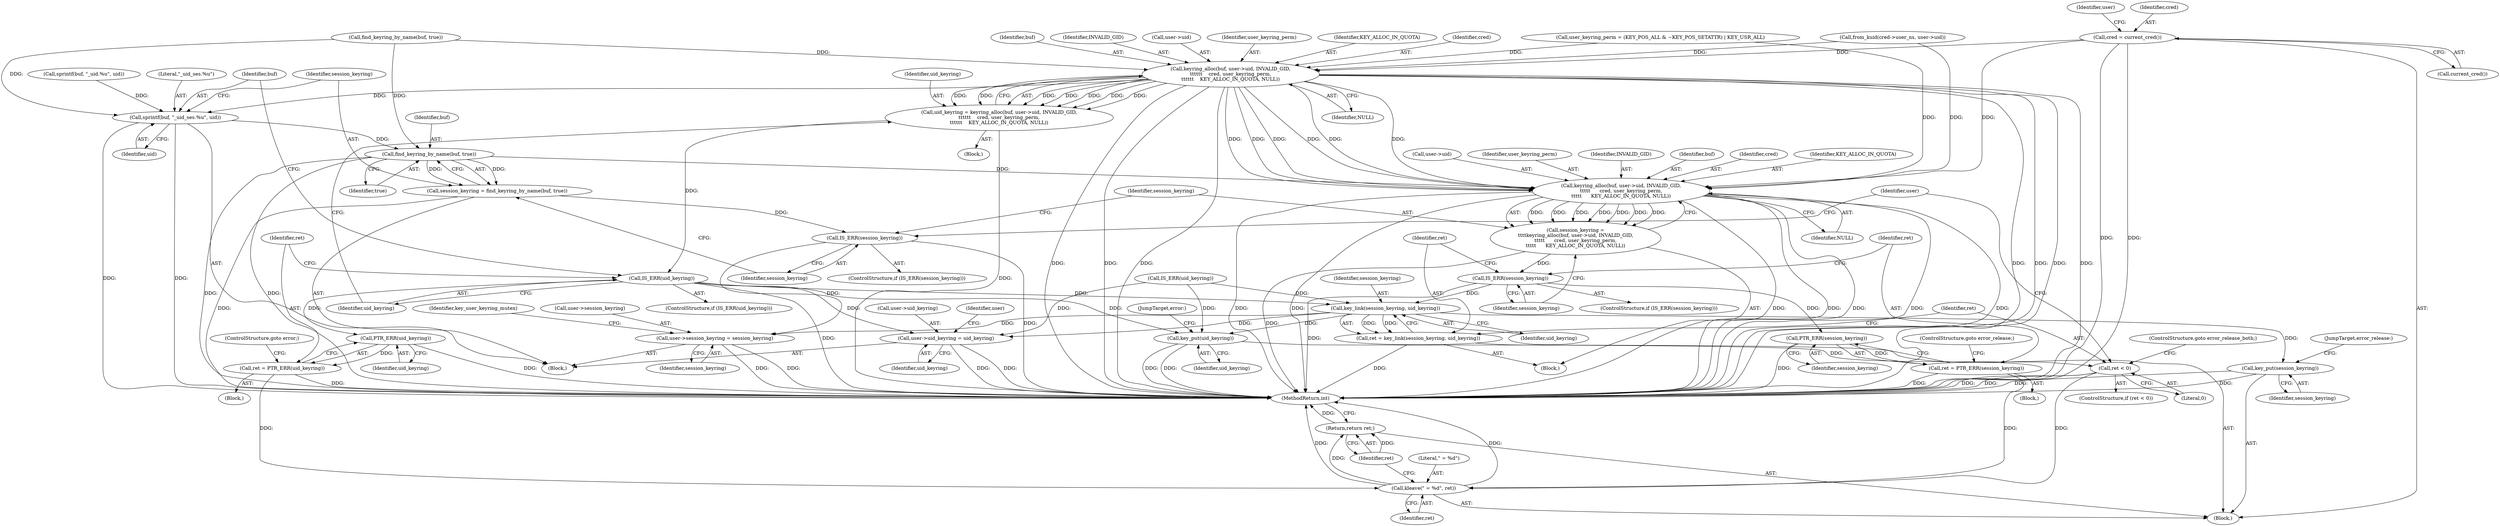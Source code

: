 digraph "0_linux_0da9dfdd2cd9889201bc6f6f43580c99165cd087@pointer" {
"1000122" [label="(Call,cred = current_cred())"];
"1000183" [label="(Call,keyring_alloc(buf, user->uid, INVALID_GID,\n\t\t\t\t\t\t    cred, user_keyring_perm,\n\t\t\t\t\t\t    KEY_ALLOC_IN_QUOTA, NULL))"];
"1000181" [label="(Call,uid_keyring = keyring_alloc(buf, user->uid, INVALID_GID,\n\t\t\t\t\t\t    cred, user_keyring_perm,\n\t\t\t\t\t\t    KEY_ALLOC_IN_QUOTA, NULL))"];
"1000194" [label="(Call,IS_ERR(uid_keyring))"];
"1000199" [label="(Call,PTR_ERR(uid_keyring))"];
"1000197" [label="(Call,ret = PTR_ERR(uid_keyring))"];
"1000273" [label="(Call,kleave(\" = %d\", ret))"];
"1000276" [label="(Return,return ret;)"];
"1000238" [label="(Call,key_link(session_keyring, uid_keyring))"];
"1000236" [label="(Call,ret = key_link(session_keyring, uid_keyring))"];
"1000242" [label="(Call,ret < 0)"];
"1000246" [label="(Call,user->uid_keyring = uid_keyring)"];
"1000251" [label="(Call,user->session_keyring = session_keyring)"];
"1000264" [label="(Call,key_put(session_keyring))"];
"1000267" [label="(Call,key_put(uid_keyring))"];
"1000202" [label="(Call,sprintf(buf, \"_uid_ses.%u\", uid))"];
"1000208" [label="(Call,find_keyring_by_name(buf, true))"];
"1000206" [label="(Call,session_keyring = find_keyring_by_name(buf, true))"];
"1000212" [label="(Call,IS_ERR(session_keyring))"];
"1000217" [label="(Call,keyring_alloc(buf, user->uid, INVALID_GID,\n\t\t\t\t\t      cred, user_keyring_perm,\n\t\t\t\t\t      KEY_ALLOC_IN_QUOTA, NULL))"];
"1000215" [label="(Call,session_keyring =\n\t\t\t\tkeyring_alloc(buf, user->uid, INVALID_GID,\n\t\t\t\t\t      cred, user_keyring_perm,\n\t\t\t\t\t      KEY_ALLOC_IN_QUOTA, NULL))"];
"1000228" [label="(Call,IS_ERR(session_keyring))"];
"1000233" [label="(Call,PTR_ERR(session_keyring))"];
"1000231" [label="(Call,ret = PTR_ERR(session_keyring))"];
"1000227" [label="(ControlStructure,if (IS_ERR(session_keyring)))"];
"1000239" [label="(Identifier,session_keyring)"];
"1000273" [label="(Call,kleave(\" = %d\", ret))"];
"1000193" [label="(ControlStructure,if (IS_ERR(uid_keyring)))"];
"1000174" [label="(Call,find_keyring_by_name(buf, true))"];
"1000230" [label="(Block,)"];
"1000275" [label="(Identifier,ret)"];
"1000209" [label="(Identifier,buf)"];
"1000124" [label="(Call,current_cred())"];
"1000247" [label="(Call,user->uid_keyring)"];
"1000235" [label="(ControlStructure,goto error_release;)"];
"1000185" [label="(Call,user->uid)"];
"1000194" [label="(Call,IS_ERR(uid_keyring))"];
"1000208" [label="(Call,find_keyring_by_name(buf, true))"];
"1000277" [label="(Identifier,ret)"];
"1000182" [label="(Identifier,uid_keyring)"];
"1000255" [label="(Identifier,session_keyring)"];
"1000190" [label="(Identifier,user_keyring_perm)"];
"1000218" [label="(Identifier,buf)"];
"1000223" [label="(Identifier,cred)"];
"1000126" [label="(Identifier,user)"];
"1000232" [label="(Identifier,ret)"];
"1000217" [label="(Call,keyring_alloc(buf, user->uid, INVALID_GID,\n\t\t\t\t\t      cred, user_keyring_perm,\n\t\t\t\t\t      KEY_ALLOC_IN_QUOTA, NULL))"];
"1000167" [label="(Block,)"];
"1000123" [label="(Identifier,cred)"];
"1000245" [label="(ControlStructure,goto error_release_both;)"];
"1000204" [label="(Literal,\"_uid_ses.%u\")"];
"1000215" [label="(Call,session_keyring =\n\t\t\t\tkeyring_alloc(buf, user->uid, INVALID_GID,\n\t\t\t\t\t      cred, user_keyring_perm,\n\t\t\t\t\t      KEY_ALLOC_IN_QUOTA, NULL))"];
"1000196" [label="(Block,)"];
"1000181" [label="(Call,uid_keyring = keyring_alloc(buf, user->uid, INVALID_GID,\n\t\t\t\t\t\t    cred, user_keyring_perm,\n\t\t\t\t\t\t    KEY_ALLOC_IN_QUOTA, NULL))"];
"1000212" [label="(Call,IS_ERR(session_keyring))"];
"1000191" [label="(Identifier,KEY_ALLOC_IN_QUOTA)"];
"1000225" [label="(Identifier,KEY_ALLOC_IN_QUOTA)"];
"1000195" [label="(Identifier,uid_keyring)"];
"1000237" [label="(Identifier,ret)"];
"1000203" [label="(Identifier,buf)"];
"1000192" [label="(Identifier,NULL)"];
"1000251" [label="(Call,user->session_keyring = session_keyring)"];
"1000205" [label="(Identifier,uid)"];
"1000264" [label="(Call,key_put(session_keyring))"];
"1000236" [label="(Call,ret = key_link(session_keyring, uid_keyring))"];
"1000242" [label="(Call,ret < 0)"];
"1000202" [label="(Call,sprintf(buf, \"_uid_ses.%u\", uid))"];
"1000122" [label="(Call,cred = current_cred())"];
"1000210" [label="(Identifier,true)"];
"1000278" [label="(MethodReturn,int)"];
"1000258" [label="(Identifier,key_user_keyring_mutex)"];
"1000180" [label="(Block,)"];
"1000201" [label="(ControlStructure,goto error;)"];
"1000268" [label="(Identifier,uid_keyring)"];
"1000214" [label="(Block,)"];
"1000228" [label="(Call,IS_ERR(session_keyring))"];
"1000219" [label="(Call,user->uid)"];
"1000229" [label="(Identifier,session_keyring)"];
"1000252" [label="(Call,user->session_keyring)"];
"1000240" [label="(Identifier,uid_keyring)"];
"1000246" [label="(Call,user->uid_keyring = uid_keyring)"];
"1000243" [label="(Identifier,ret)"];
"1000248" [label="(Identifier,user)"];
"1000115" [label="(Call,user_keyring_perm = (KEY_POS_ALL & ~KEY_POS_SETATTR) | KEY_USR_ALL)"];
"1000189" [label="(Identifier,cred)"];
"1000198" [label="(Identifier,ret)"];
"1000231" [label="(Call,ret = PTR_ERR(session_keyring))"];
"1000238" [label="(Call,key_link(session_keyring, uid_keyring))"];
"1000183" [label="(Call,keyring_alloc(buf, user->uid, INVALID_GID,\n\t\t\t\t\t\t    cred, user_keyring_perm,\n\t\t\t\t\t\t    KEY_ALLOC_IN_QUOTA, NULL))"];
"1000267" [label="(Call,key_put(uid_keyring))"];
"1000211" [label="(ControlStructure,if (IS_ERR(session_keyring)))"];
"1000206" [label="(Call,session_keyring = find_keyring_by_name(buf, true))"];
"1000106" [label="(Block,)"];
"1000233" [label="(Call,PTR_ERR(session_keyring))"];
"1000241" [label="(ControlStructure,if (ret < 0))"];
"1000266" [label="(JumpTarget,error_release:)"];
"1000184" [label="(Identifier,buf)"];
"1000213" [label="(Identifier,session_keyring)"];
"1000224" [label="(Identifier,user_keyring_perm)"];
"1000226" [label="(Identifier,NULL)"];
"1000274" [label="(Literal,\" = %d\")"];
"1000216" [label="(Identifier,session_keyring)"];
"1000178" [label="(Call,IS_ERR(uid_keyring))"];
"1000132" [label="(Call,from_kuid(cred->user_ns, user->uid))"];
"1000199" [label="(Call,PTR_ERR(uid_keyring))"];
"1000188" [label="(Identifier,INVALID_GID)"];
"1000234" [label="(Identifier,session_keyring)"];
"1000276" [label="(Return,return ret;)"];
"1000200" [label="(Identifier,uid_keyring)"];
"1000207" [label="(Identifier,session_keyring)"];
"1000244" [label="(Literal,0)"];
"1000253" [label="(Identifier,user)"];
"1000197" [label="(Call,ret = PTR_ERR(uid_keyring))"];
"1000222" [label="(Identifier,INVALID_GID)"];
"1000168" [label="(Call,sprintf(buf, \"_uid.%u\", uid))"];
"1000250" [label="(Identifier,uid_keyring)"];
"1000269" [label="(JumpTarget,error:)"];
"1000265" [label="(Identifier,session_keyring)"];
"1000122" -> "1000106"  [label="AST: "];
"1000122" -> "1000124"  [label="CFG: "];
"1000123" -> "1000122"  [label="AST: "];
"1000124" -> "1000122"  [label="AST: "];
"1000126" -> "1000122"  [label="CFG: "];
"1000122" -> "1000278"  [label="DDG: "];
"1000122" -> "1000278"  [label="DDG: "];
"1000122" -> "1000183"  [label="DDG: "];
"1000122" -> "1000217"  [label="DDG: "];
"1000183" -> "1000181"  [label="AST: "];
"1000183" -> "1000192"  [label="CFG: "];
"1000184" -> "1000183"  [label="AST: "];
"1000185" -> "1000183"  [label="AST: "];
"1000188" -> "1000183"  [label="AST: "];
"1000189" -> "1000183"  [label="AST: "];
"1000190" -> "1000183"  [label="AST: "];
"1000191" -> "1000183"  [label="AST: "];
"1000192" -> "1000183"  [label="AST: "];
"1000181" -> "1000183"  [label="CFG: "];
"1000183" -> "1000278"  [label="DDG: "];
"1000183" -> "1000278"  [label="DDG: "];
"1000183" -> "1000278"  [label="DDG: "];
"1000183" -> "1000278"  [label="DDG: "];
"1000183" -> "1000278"  [label="DDG: "];
"1000183" -> "1000278"  [label="DDG: "];
"1000183" -> "1000278"  [label="DDG: "];
"1000183" -> "1000181"  [label="DDG: "];
"1000183" -> "1000181"  [label="DDG: "];
"1000183" -> "1000181"  [label="DDG: "];
"1000183" -> "1000181"  [label="DDG: "];
"1000183" -> "1000181"  [label="DDG: "];
"1000183" -> "1000181"  [label="DDG: "];
"1000183" -> "1000181"  [label="DDG: "];
"1000174" -> "1000183"  [label="DDG: "];
"1000132" -> "1000183"  [label="DDG: "];
"1000115" -> "1000183"  [label="DDG: "];
"1000183" -> "1000202"  [label="DDG: "];
"1000183" -> "1000217"  [label="DDG: "];
"1000183" -> "1000217"  [label="DDG: "];
"1000183" -> "1000217"  [label="DDG: "];
"1000183" -> "1000217"  [label="DDG: "];
"1000183" -> "1000217"  [label="DDG: "];
"1000183" -> "1000217"  [label="DDG: "];
"1000181" -> "1000180"  [label="AST: "];
"1000182" -> "1000181"  [label="AST: "];
"1000195" -> "1000181"  [label="CFG: "];
"1000181" -> "1000278"  [label="DDG: "];
"1000181" -> "1000194"  [label="DDG: "];
"1000194" -> "1000193"  [label="AST: "];
"1000194" -> "1000195"  [label="CFG: "];
"1000195" -> "1000194"  [label="AST: "];
"1000198" -> "1000194"  [label="CFG: "];
"1000203" -> "1000194"  [label="CFG: "];
"1000194" -> "1000278"  [label="DDG: "];
"1000194" -> "1000199"  [label="DDG: "];
"1000194" -> "1000238"  [label="DDG: "];
"1000194" -> "1000246"  [label="DDG: "];
"1000194" -> "1000267"  [label="DDG: "];
"1000199" -> "1000197"  [label="AST: "];
"1000199" -> "1000200"  [label="CFG: "];
"1000200" -> "1000199"  [label="AST: "];
"1000197" -> "1000199"  [label="CFG: "];
"1000199" -> "1000278"  [label="DDG: "];
"1000199" -> "1000197"  [label="DDG: "];
"1000197" -> "1000196"  [label="AST: "];
"1000198" -> "1000197"  [label="AST: "];
"1000201" -> "1000197"  [label="CFG: "];
"1000197" -> "1000278"  [label="DDG: "];
"1000197" -> "1000273"  [label="DDG: "];
"1000273" -> "1000106"  [label="AST: "];
"1000273" -> "1000275"  [label="CFG: "];
"1000274" -> "1000273"  [label="AST: "];
"1000275" -> "1000273"  [label="AST: "];
"1000277" -> "1000273"  [label="CFG: "];
"1000273" -> "1000278"  [label="DDG: "];
"1000273" -> "1000278"  [label="DDG: "];
"1000231" -> "1000273"  [label="DDG: "];
"1000242" -> "1000273"  [label="DDG: "];
"1000273" -> "1000276"  [label="DDG: "];
"1000276" -> "1000106"  [label="AST: "];
"1000276" -> "1000277"  [label="CFG: "];
"1000277" -> "1000276"  [label="AST: "];
"1000278" -> "1000276"  [label="CFG: "];
"1000276" -> "1000278"  [label="DDG: "];
"1000277" -> "1000276"  [label="DDG: "];
"1000238" -> "1000236"  [label="AST: "];
"1000238" -> "1000240"  [label="CFG: "];
"1000239" -> "1000238"  [label="AST: "];
"1000240" -> "1000238"  [label="AST: "];
"1000236" -> "1000238"  [label="CFG: "];
"1000238" -> "1000236"  [label="DDG: "];
"1000238" -> "1000236"  [label="DDG: "];
"1000228" -> "1000238"  [label="DDG: "];
"1000178" -> "1000238"  [label="DDG: "];
"1000238" -> "1000246"  [label="DDG: "];
"1000238" -> "1000251"  [label="DDG: "];
"1000238" -> "1000264"  [label="DDG: "];
"1000238" -> "1000267"  [label="DDG: "];
"1000236" -> "1000214"  [label="AST: "];
"1000237" -> "1000236"  [label="AST: "];
"1000243" -> "1000236"  [label="CFG: "];
"1000236" -> "1000278"  [label="DDG: "];
"1000236" -> "1000242"  [label="DDG: "];
"1000242" -> "1000241"  [label="AST: "];
"1000242" -> "1000244"  [label="CFG: "];
"1000243" -> "1000242"  [label="AST: "];
"1000244" -> "1000242"  [label="AST: "];
"1000245" -> "1000242"  [label="CFG: "];
"1000248" -> "1000242"  [label="CFG: "];
"1000242" -> "1000278"  [label="DDG: "];
"1000242" -> "1000278"  [label="DDG: "];
"1000246" -> "1000167"  [label="AST: "];
"1000246" -> "1000250"  [label="CFG: "];
"1000247" -> "1000246"  [label="AST: "];
"1000250" -> "1000246"  [label="AST: "];
"1000253" -> "1000246"  [label="CFG: "];
"1000246" -> "1000278"  [label="DDG: "];
"1000246" -> "1000278"  [label="DDG: "];
"1000178" -> "1000246"  [label="DDG: "];
"1000251" -> "1000167"  [label="AST: "];
"1000251" -> "1000255"  [label="CFG: "];
"1000252" -> "1000251"  [label="AST: "];
"1000255" -> "1000251"  [label="AST: "];
"1000258" -> "1000251"  [label="CFG: "];
"1000251" -> "1000278"  [label="DDG: "];
"1000251" -> "1000278"  [label="DDG: "];
"1000212" -> "1000251"  [label="DDG: "];
"1000264" -> "1000106"  [label="AST: "];
"1000264" -> "1000265"  [label="CFG: "];
"1000265" -> "1000264"  [label="AST: "];
"1000266" -> "1000264"  [label="CFG: "];
"1000264" -> "1000278"  [label="DDG: "];
"1000264" -> "1000278"  [label="DDG: "];
"1000267" -> "1000106"  [label="AST: "];
"1000267" -> "1000268"  [label="CFG: "];
"1000268" -> "1000267"  [label="AST: "];
"1000269" -> "1000267"  [label="CFG: "];
"1000267" -> "1000278"  [label="DDG: "];
"1000267" -> "1000278"  [label="DDG: "];
"1000178" -> "1000267"  [label="DDG: "];
"1000202" -> "1000167"  [label="AST: "];
"1000202" -> "1000205"  [label="CFG: "];
"1000203" -> "1000202"  [label="AST: "];
"1000204" -> "1000202"  [label="AST: "];
"1000205" -> "1000202"  [label="AST: "];
"1000207" -> "1000202"  [label="CFG: "];
"1000202" -> "1000278"  [label="DDG: "];
"1000202" -> "1000278"  [label="DDG: "];
"1000174" -> "1000202"  [label="DDG: "];
"1000168" -> "1000202"  [label="DDG: "];
"1000202" -> "1000208"  [label="DDG: "];
"1000208" -> "1000206"  [label="AST: "];
"1000208" -> "1000210"  [label="CFG: "];
"1000209" -> "1000208"  [label="AST: "];
"1000210" -> "1000208"  [label="AST: "];
"1000206" -> "1000208"  [label="CFG: "];
"1000208" -> "1000278"  [label="DDG: "];
"1000208" -> "1000278"  [label="DDG: "];
"1000208" -> "1000206"  [label="DDG: "];
"1000208" -> "1000206"  [label="DDG: "];
"1000174" -> "1000208"  [label="DDG: "];
"1000208" -> "1000217"  [label="DDG: "];
"1000206" -> "1000167"  [label="AST: "];
"1000207" -> "1000206"  [label="AST: "];
"1000213" -> "1000206"  [label="CFG: "];
"1000206" -> "1000278"  [label="DDG: "];
"1000206" -> "1000212"  [label="DDG: "];
"1000212" -> "1000211"  [label="AST: "];
"1000212" -> "1000213"  [label="CFG: "];
"1000213" -> "1000212"  [label="AST: "];
"1000216" -> "1000212"  [label="CFG: "];
"1000248" -> "1000212"  [label="CFG: "];
"1000212" -> "1000278"  [label="DDG: "];
"1000217" -> "1000215"  [label="AST: "];
"1000217" -> "1000226"  [label="CFG: "];
"1000218" -> "1000217"  [label="AST: "];
"1000219" -> "1000217"  [label="AST: "];
"1000222" -> "1000217"  [label="AST: "];
"1000223" -> "1000217"  [label="AST: "];
"1000224" -> "1000217"  [label="AST: "];
"1000225" -> "1000217"  [label="AST: "];
"1000226" -> "1000217"  [label="AST: "];
"1000215" -> "1000217"  [label="CFG: "];
"1000217" -> "1000278"  [label="DDG: "];
"1000217" -> "1000278"  [label="DDG: "];
"1000217" -> "1000278"  [label="DDG: "];
"1000217" -> "1000278"  [label="DDG: "];
"1000217" -> "1000278"  [label="DDG: "];
"1000217" -> "1000278"  [label="DDG: "];
"1000217" -> "1000278"  [label="DDG: "];
"1000217" -> "1000215"  [label="DDG: "];
"1000217" -> "1000215"  [label="DDG: "];
"1000217" -> "1000215"  [label="DDG: "];
"1000217" -> "1000215"  [label="DDG: "];
"1000217" -> "1000215"  [label="DDG: "];
"1000217" -> "1000215"  [label="DDG: "];
"1000217" -> "1000215"  [label="DDG: "];
"1000132" -> "1000217"  [label="DDG: "];
"1000115" -> "1000217"  [label="DDG: "];
"1000215" -> "1000214"  [label="AST: "];
"1000216" -> "1000215"  [label="AST: "];
"1000229" -> "1000215"  [label="CFG: "];
"1000215" -> "1000278"  [label="DDG: "];
"1000215" -> "1000228"  [label="DDG: "];
"1000228" -> "1000227"  [label="AST: "];
"1000228" -> "1000229"  [label="CFG: "];
"1000229" -> "1000228"  [label="AST: "];
"1000232" -> "1000228"  [label="CFG: "];
"1000237" -> "1000228"  [label="CFG: "];
"1000228" -> "1000278"  [label="DDG: "];
"1000228" -> "1000233"  [label="DDG: "];
"1000233" -> "1000231"  [label="AST: "];
"1000233" -> "1000234"  [label="CFG: "];
"1000234" -> "1000233"  [label="AST: "];
"1000231" -> "1000233"  [label="CFG: "];
"1000233" -> "1000278"  [label="DDG: "];
"1000233" -> "1000231"  [label="DDG: "];
"1000231" -> "1000230"  [label="AST: "];
"1000232" -> "1000231"  [label="AST: "];
"1000235" -> "1000231"  [label="CFG: "];
"1000231" -> "1000278"  [label="DDG: "];
}
